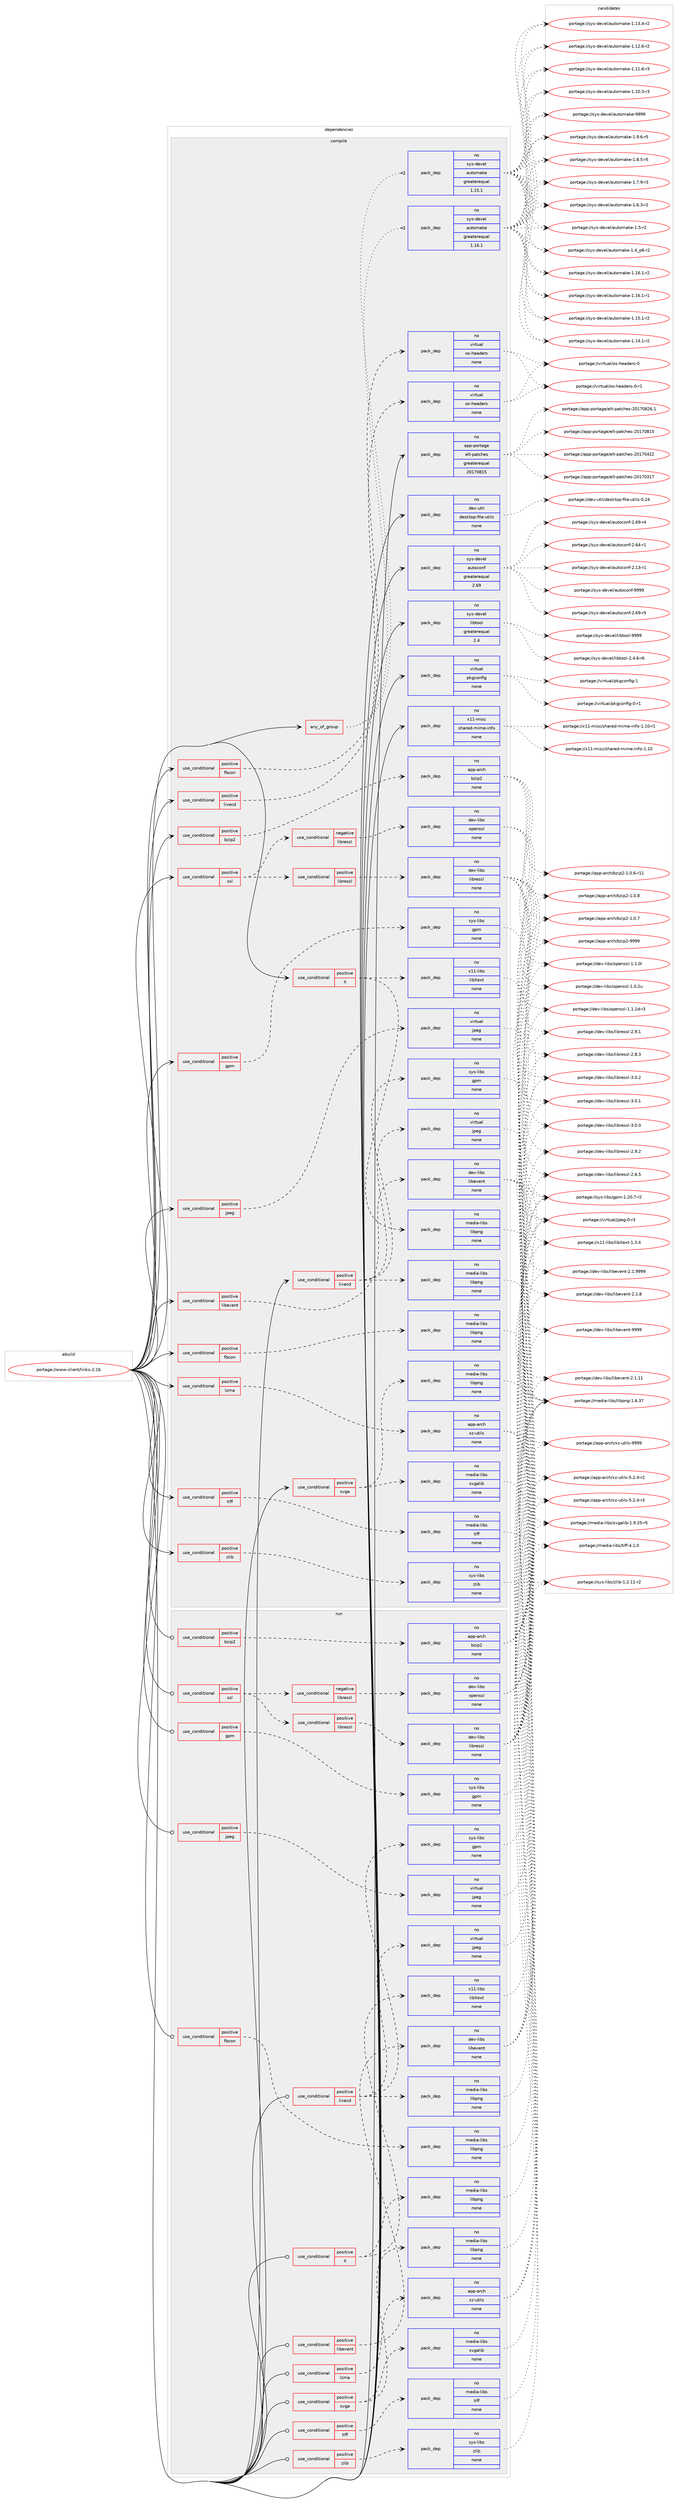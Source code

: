 digraph prolog {

# *************
# Graph options
# *************

newrank=true;
concentrate=true;
compound=true;
graph [rankdir=LR,fontname=Helvetica,fontsize=10,ranksep=1.5];#, ranksep=2.5, nodesep=0.2];
edge  [arrowhead=vee];
node  [fontname=Helvetica,fontsize=10];

# **********
# The ebuild
# **********

subgraph cluster_leftcol {
color=gray;
rank=same;
label=<<i>ebuild</i>>;
id [label="portage://www-client/links-2.16", color=red, width=4, href="../www-client/links-2.16.svg"];
}

# ****************
# The dependencies
# ****************

subgraph cluster_midcol {
color=gray;
label=<<i>dependencies</i>>;
subgraph cluster_compile {
fillcolor="#eeeeee";
style=filled;
label=<<i>compile</i>>;
subgraph any417 {
dependency22987 [label=<<TABLE BORDER="0" CELLBORDER="1" CELLSPACING="0" CELLPADDING="4"><TR><TD CELLPADDING="10">any_of_group</TD></TR></TABLE>>, shape=none, color=red];subgraph pack18740 {
dependency22988 [label=<<TABLE BORDER="0" CELLBORDER="1" CELLSPACING="0" CELLPADDING="4" WIDTH="220"><TR><TD ROWSPAN="6" CELLPADDING="30">pack_dep</TD></TR><TR><TD WIDTH="110">no</TD></TR><TR><TD>sys-devel</TD></TR><TR><TD>automake</TD></TR><TR><TD>greaterequal</TD></TR><TR><TD>1.16.1</TD></TR></TABLE>>, shape=none, color=blue];
}
dependency22987:e -> dependency22988:w [weight=20,style="dotted",arrowhead="oinv"];
subgraph pack18741 {
dependency22989 [label=<<TABLE BORDER="0" CELLBORDER="1" CELLSPACING="0" CELLPADDING="4" WIDTH="220"><TR><TD ROWSPAN="6" CELLPADDING="30">pack_dep</TD></TR><TR><TD WIDTH="110">no</TD></TR><TR><TD>sys-devel</TD></TR><TR><TD>automake</TD></TR><TR><TD>greaterequal</TD></TR><TR><TD>1.15.1</TD></TR></TABLE>>, shape=none, color=blue];
}
dependency22987:e -> dependency22989:w [weight=20,style="dotted",arrowhead="oinv"];
}
id:e -> dependency22987:w [weight=20,style="solid",arrowhead="vee"];
subgraph cond3815 {
dependency22990 [label=<<TABLE BORDER="0" CELLBORDER="1" CELLSPACING="0" CELLPADDING="4"><TR><TD ROWSPAN="3" CELLPADDING="10">use_conditional</TD></TR><TR><TD>positive</TD></TR><TR><TD>X</TD></TR></TABLE>>, shape=none, color=red];
subgraph pack18742 {
dependency22991 [label=<<TABLE BORDER="0" CELLBORDER="1" CELLSPACING="0" CELLPADDING="4" WIDTH="220"><TR><TD ROWSPAN="6" CELLPADDING="30">pack_dep</TD></TR><TR><TD WIDTH="110">no</TD></TR><TR><TD>media-libs</TD></TR><TR><TD>libpng</TD></TR><TR><TD>none</TD></TR><TR><TD></TD></TR></TABLE>>, shape=none, color=blue];
}
dependency22990:e -> dependency22991:w [weight=20,style="dashed",arrowhead="vee"];
subgraph pack18743 {
dependency22992 [label=<<TABLE BORDER="0" CELLBORDER="1" CELLSPACING="0" CELLPADDING="4" WIDTH="220"><TR><TD ROWSPAN="6" CELLPADDING="30">pack_dep</TD></TR><TR><TD WIDTH="110">no</TD></TR><TR><TD>x11-libs</TD></TR><TR><TD>libXext</TD></TR><TR><TD>none</TD></TR><TR><TD></TD></TR></TABLE>>, shape=none, color=blue];
}
dependency22990:e -> dependency22992:w [weight=20,style="dashed",arrowhead="vee"];
}
id:e -> dependency22990:w [weight=20,style="solid",arrowhead="vee"];
subgraph cond3816 {
dependency22993 [label=<<TABLE BORDER="0" CELLBORDER="1" CELLSPACING="0" CELLPADDING="4"><TR><TD ROWSPAN="3" CELLPADDING="10">use_conditional</TD></TR><TR><TD>positive</TD></TR><TR><TD>bzip2</TD></TR></TABLE>>, shape=none, color=red];
subgraph pack18744 {
dependency22994 [label=<<TABLE BORDER="0" CELLBORDER="1" CELLSPACING="0" CELLPADDING="4" WIDTH="220"><TR><TD ROWSPAN="6" CELLPADDING="30">pack_dep</TD></TR><TR><TD WIDTH="110">no</TD></TR><TR><TD>app-arch</TD></TR><TR><TD>bzip2</TD></TR><TR><TD>none</TD></TR><TR><TD></TD></TR></TABLE>>, shape=none, color=blue];
}
dependency22993:e -> dependency22994:w [weight=20,style="dashed",arrowhead="vee"];
}
id:e -> dependency22993:w [weight=20,style="solid",arrowhead="vee"];
subgraph cond3817 {
dependency22995 [label=<<TABLE BORDER="0" CELLBORDER="1" CELLSPACING="0" CELLPADDING="4"><TR><TD ROWSPAN="3" CELLPADDING="10">use_conditional</TD></TR><TR><TD>positive</TD></TR><TR><TD>fbcon</TD></TR></TABLE>>, shape=none, color=red];
subgraph pack18745 {
dependency22996 [label=<<TABLE BORDER="0" CELLBORDER="1" CELLSPACING="0" CELLPADDING="4" WIDTH="220"><TR><TD ROWSPAN="6" CELLPADDING="30">pack_dep</TD></TR><TR><TD WIDTH="110">no</TD></TR><TR><TD>media-libs</TD></TR><TR><TD>libpng</TD></TR><TR><TD>none</TD></TR><TR><TD></TD></TR></TABLE>>, shape=none, color=blue];
}
dependency22995:e -> dependency22996:w [weight=20,style="dashed",arrowhead="vee"];
}
id:e -> dependency22995:w [weight=20,style="solid",arrowhead="vee"];
subgraph cond3818 {
dependency22997 [label=<<TABLE BORDER="0" CELLBORDER="1" CELLSPACING="0" CELLPADDING="4"><TR><TD ROWSPAN="3" CELLPADDING="10">use_conditional</TD></TR><TR><TD>positive</TD></TR><TR><TD>fbcon</TD></TR></TABLE>>, shape=none, color=red];
subgraph pack18746 {
dependency22998 [label=<<TABLE BORDER="0" CELLBORDER="1" CELLSPACING="0" CELLPADDING="4" WIDTH="220"><TR><TD ROWSPAN="6" CELLPADDING="30">pack_dep</TD></TR><TR><TD WIDTH="110">no</TD></TR><TR><TD>virtual</TD></TR><TR><TD>os-headers</TD></TR><TR><TD>none</TD></TR><TR><TD></TD></TR></TABLE>>, shape=none, color=blue];
}
dependency22997:e -> dependency22998:w [weight=20,style="dashed",arrowhead="vee"];
}
id:e -> dependency22997:w [weight=20,style="solid",arrowhead="vee"];
subgraph cond3819 {
dependency22999 [label=<<TABLE BORDER="0" CELLBORDER="1" CELLSPACING="0" CELLPADDING="4"><TR><TD ROWSPAN="3" CELLPADDING="10">use_conditional</TD></TR><TR><TD>positive</TD></TR><TR><TD>gpm</TD></TR></TABLE>>, shape=none, color=red];
subgraph pack18747 {
dependency23000 [label=<<TABLE BORDER="0" CELLBORDER="1" CELLSPACING="0" CELLPADDING="4" WIDTH="220"><TR><TD ROWSPAN="6" CELLPADDING="30">pack_dep</TD></TR><TR><TD WIDTH="110">no</TD></TR><TR><TD>sys-libs</TD></TR><TR><TD>gpm</TD></TR><TR><TD>none</TD></TR><TR><TD></TD></TR></TABLE>>, shape=none, color=blue];
}
dependency22999:e -> dependency23000:w [weight=20,style="dashed",arrowhead="vee"];
}
id:e -> dependency22999:w [weight=20,style="solid",arrowhead="vee"];
subgraph cond3820 {
dependency23001 [label=<<TABLE BORDER="0" CELLBORDER="1" CELLSPACING="0" CELLPADDING="4"><TR><TD ROWSPAN="3" CELLPADDING="10">use_conditional</TD></TR><TR><TD>positive</TD></TR><TR><TD>jpeg</TD></TR></TABLE>>, shape=none, color=red];
subgraph pack18748 {
dependency23002 [label=<<TABLE BORDER="0" CELLBORDER="1" CELLSPACING="0" CELLPADDING="4" WIDTH="220"><TR><TD ROWSPAN="6" CELLPADDING="30">pack_dep</TD></TR><TR><TD WIDTH="110">no</TD></TR><TR><TD>virtual</TD></TR><TR><TD>jpeg</TD></TR><TR><TD>none</TD></TR><TR><TD></TD></TR></TABLE>>, shape=none, color=blue];
}
dependency23001:e -> dependency23002:w [weight=20,style="dashed",arrowhead="vee"];
}
id:e -> dependency23001:w [weight=20,style="solid",arrowhead="vee"];
subgraph cond3821 {
dependency23003 [label=<<TABLE BORDER="0" CELLBORDER="1" CELLSPACING="0" CELLPADDING="4"><TR><TD ROWSPAN="3" CELLPADDING="10">use_conditional</TD></TR><TR><TD>positive</TD></TR><TR><TD>libevent</TD></TR></TABLE>>, shape=none, color=red];
subgraph pack18749 {
dependency23004 [label=<<TABLE BORDER="0" CELLBORDER="1" CELLSPACING="0" CELLPADDING="4" WIDTH="220"><TR><TD ROWSPAN="6" CELLPADDING="30">pack_dep</TD></TR><TR><TD WIDTH="110">no</TD></TR><TR><TD>dev-libs</TD></TR><TR><TD>libevent</TD></TR><TR><TD>none</TD></TR><TR><TD></TD></TR></TABLE>>, shape=none, color=blue];
}
dependency23003:e -> dependency23004:w [weight=20,style="dashed",arrowhead="vee"];
}
id:e -> dependency23003:w [weight=20,style="solid",arrowhead="vee"];
subgraph cond3822 {
dependency23005 [label=<<TABLE BORDER="0" CELLBORDER="1" CELLSPACING="0" CELLPADDING="4"><TR><TD ROWSPAN="3" CELLPADDING="10">use_conditional</TD></TR><TR><TD>positive</TD></TR><TR><TD>livecd</TD></TR></TABLE>>, shape=none, color=red];
subgraph pack18750 {
dependency23006 [label=<<TABLE BORDER="0" CELLBORDER="1" CELLSPACING="0" CELLPADDING="4" WIDTH="220"><TR><TD ROWSPAN="6" CELLPADDING="30">pack_dep</TD></TR><TR><TD WIDTH="110">no</TD></TR><TR><TD>media-libs</TD></TR><TR><TD>libpng</TD></TR><TR><TD>none</TD></TR><TR><TD></TD></TR></TABLE>>, shape=none, color=blue];
}
dependency23005:e -> dependency23006:w [weight=20,style="dashed",arrowhead="vee"];
subgraph pack18751 {
dependency23007 [label=<<TABLE BORDER="0" CELLBORDER="1" CELLSPACING="0" CELLPADDING="4" WIDTH="220"><TR><TD ROWSPAN="6" CELLPADDING="30">pack_dep</TD></TR><TR><TD WIDTH="110">no</TD></TR><TR><TD>sys-libs</TD></TR><TR><TD>gpm</TD></TR><TR><TD>none</TD></TR><TR><TD></TD></TR></TABLE>>, shape=none, color=blue];
}
dependency23005:e -> dependency23007:w [weight=20,style="dashed",arrowhead="vee"];
subgraph pack18752 {
dependency23008 [label=<<TABLE BORDER="0" CELLBORDER="1" CELLSPACING="0" CELLPADDING="4" WIDTH="220"><TR><TD ROWSPAN="6" CELLPADDING="30">pack_dep</TD></TR><TR><TD WIDTH="110">no</TD></TR><TR><TD>virtual</TD></TR><TR><TD>jpeg</TD></TR><TR><TD>none</TD></TR><TR><TD></TD></TR></TABLE>>, shape=none, color=blue];
}
dependency23005:e -> dependency23008:w [weight=20,style="dashed",arrowhead="vee"];
}
id:e -> dependency23005:w [weight=20,style="solid",arrowhead="vee"];
subgraph cond3823 {
dependency23009 [label=<<TABLE BORDER="0" CELLBORDER="1" CELLSPACING="0" CELLPADDING="4"><TR><TD ROWSPAN="3" CELLPADDING="10">use_conditional</TD></TR><TR><TD>positive</TD></TR><TR><TD>livecd</TD></TR></TABLE>>, shape=none, color=red];
subgraph pack18753 {
dependency23010 [label=<<TABLE BORDER="0" CELLBORDER="1" CELLSPACING="0" CELLPADDING="4" WIDTH="220"><TR><TD ROWSPAN="6" CELLPADDING="30">pack_dep</TD></TR><TR><TD WIDTH="110">no</TD></TR><TR><TD>virtual</TD></TR><TR><TD>os-headers</TD></TR><TR><TD>none</TD></TR><TR><TD></TD></TR></TABLE>>, shape=none, color=blue];
}
dependency23009:e -> dependency23010:w [weight=20,style="dashed",arrowhead="vee"];
}
id:e -> dependency23009:w [weight=20,style="solid",arrowhead="vee"];
subgraph cond3824 {
dependency23011 [label=<<TABLE BORDER="0" CELLBORDER="1" CELLSPACING="0" CELLPADDING="4"><TR><TD ROWSPAN="3" CELLPADDING="10">use_conditional</TD></TR><TR><TD>positive</TD></TR><TR><TD>lzma</TD></TR></TABLE>>, shape=none, color=red];
subgraph pack18754 {
dependency23012 [label=<<TABLE BORDER="0" CELLBORDER="1" CELLSPACING="0" CELLPADDING="4" WIDTH="220"><TR><TD ROWSPAN="6" CELLPADDING="30">pack_dep</TD></TR><TR><TD WIDTH="110">no</TD></TR><TR><TD>app-arch</TD></TR><TR><TD>xz-utils</TD></TR><TR><TD>none</TD></TR><TR><TD></TD></TR></TABLE>>, shape=none, color=blue];
}
dependency23011:e -> dependency23012:w [weight=20,style="dashed",arrowhead="vee"];
}
id:e -> dependency23011:w [weight=20,style="solid",arrowhead="vee"];
subgraph cond3825 {
dependency23013 [label=<<TABLE BORDER="0" CELLBORDER="1" CELLSPACING="0" CELLPADDING="4"><TR><TD ROWSPAN="3" CELLPADDING="10">use_conditional</TD></TR><TR><TD>positive</TD></TR><TR><TD>ssl</TD></TR></TABLE>>, shape=none, color=red];
subgraph cond3826 {
dependency23014 [label=<<TABLE BORDER="0" CELLBORDER="1" CELLSPACING="0" CELLPADDING="4"><TR><TD ROWSPAN="3" CELLPADDING="10">use_conditional</TD></TR><TR><TD>negative</TD></TR><TR><TD>libressl</TD></TR></TABLE>>, shape=none, color=red];
subgraph pack18755 {
dependency23015 [label=<<TABLE BORDER="0" CELLBORDER="1" CELLSPACING="0" CELLPADDING="4" WIDTH="220"><TR><TD ROWSPAN="6" CELLPADDING="30">pack_dep</TD></TR><TR><TD WIDTH="110">no</TD></TR><TR><TD>dev-libs</TD></TR><TR><TD>openssl</TD></TR><TR><TD>none</TD></TR><TR><TD></TD></TR></TABLE>>, shape=none, color=blue];
}
dependency23014:e -> dependency23015:w [weight=20,style="dashed",arrowhead="vee"];
}
dependency23013:e -> dependency23014:w [weight=20,style="dashed",arrowhead="vee"];
subgraph cond3827 {
dependency23016 [label=<<TABLE BORDER="0" CELLBORDER="1" CELLSPACING="0" CELLPADDING="4"><TR><TD ROWSPAN="3" CELLPADDING="10">use_conditional</TD></TR><TR><TD>positive</TD></TR><TR><TD>libressl</TD></TR></TABLE>>, shape=none, color=red];
subgraph pack18756 {
dependency23017 [label=<<TABLE BORDER="0" CELLBORDER="1" CELLSPACING="0" CELLPADDING="4" WIDTH="220"><TR><TD ROWSPAN="6" CELLPADDING="30">pack_dep</TD></TR><TR><TD WIDTH="110">no</TD></TR><TR><TD>dev-libs</TD></TR><TR><TD>libressl</TD></TR><TR><TD>none</TD></TR><TR><TD></TD></TR></TABLE>>, shape=none, color=blue];
}
dependency23016:e -> dependency23017:w [weight=20,style="dashed",arrowhead="vee"];
}
dependency23013:e -> dependency23016:w [weight=20,style="dashed",arrowhead="vee"];
}
id:e -> dependency23013:w [weight=20,style="solid",arrowhead="vee"];
subgraph cond3828 {
dependency23018 [label=<<TABLE BORDER="0" CELLBORDER="1" CELLSPACING="0" CELLPADDING="4"><TR><TD ROWSPAN="3" CELLPADDING="10">use_conditional</TD></TR><TR><TD>positive</TD></TR><TR><TD>svga</TD></TR></TABLE>>, shape=none, color=red];
subgraph pack18757 {
dependency23019 [label=<<TABLE BORDER="0" CELLBORDER="1" CELLSPACING="0" CELLPADDING="4" WIDTH="220"><TR><TD ROWSPAN="6" CELLPADDING="30">pack_dep</TD></TR><TR><TD WIDTH="110">no</TD></TR><TR><TD>media-libs</TD></TR><TR><TD>libpng</TD></TR><TR><TD>none</TD></TR><TR><TD></TD></TR></TABLE>>, shape=none, color=blue];
}
dependency23018:e -> dependency23019:w [weight=20,style="dashed",arrowhead="vee"];
subgraph pack18758 {
dependency23020 [label=<<TABLE BORDER="0" CELLBORDER="1" CELLSPACING="0" CELLPADDING="4" WIDTH="220"><TR><TD ROWSPAN="6" CELLPADDING="30">pack_dep</TD></TR><TR><TD WIDTH="110">no</TD></TR><TR><TD>media-libs</TD></TR><TR><TD>svgalib</TD></TR><TR><TD>none</TD></TR><TR><TD></TD></TR></TABLE>>, shape=none, color=blue];
}
dependency23018:e -> dependency23020:w [weight=20,style="dashed",arrowhead="vee"];
}
id:e -> dependency23018:w [weight=20,style="solid",arrowhead="vee"];
subgraph cond3829 {
dependency23021 [label=<<TABLE BORDER="0" CELLBORDER="1" CELLSPACING="0" CELLPADDING="4"><TR><TD ROWSPAN="3" CELLPADDING="10">use_conditional</TD></TR><TR><TD>positive</TD></TR><TR><TD>tiff</TD></TR></TABLE>>, shape=none, color=red];
subgraph pack18759 {
dependency23022 [label=<<TABLE BORDER="0" CELLBORDER="1" CELLSPACING="0" CELLPADDING="4" WIDTH="220"><TR><TD ROWSPAN="6" CELLPADDING="30">pack_dep</TD></TR><TR><TD WIDTH="110">no</TD></TR><TR><TD>media-libs</TD></TR><TR><TD>tiff</TD></TR><TR><TD>none</TD></TR><TR><TD></TD></TR></TABLE>>, shape=none, color=blue];
}
dependency23021:e -> dependency23022:w [weight=20,style="dashed",arrowhead="vee"];
}
id:e -> dependency23021:w [weight=20,style="solid",arrowhead="vee"];
subgraph cond3830 {
dependency23023 [label=<<TABLE BORDER="0" CELLBORDER="1" CELLSPACING="0" CELLPADDING="4"><TR><TD ROWSPAN="3" CELLPADDING="10">use_conditional</TD></TR><TR><TD>positive</TD></TR><TR><TD>zlib</TD></TR></TABLE>>, shape=none, color=red];
subgraph pack18760 {
dependency23024 [label=<<TABLE BORDER="0" CELLBORDER="1" CELLSPACING="0" CELLPADDING="4" WIDTH="220"><TR><TD ROWSPAN="6" CELLPADDING="30">pack_dep</TD></TR><TR><TD WIDTH="110">no</TD></TR><TR><TD>sys-libs</TD></TR><TR><TD>zlib</TD></TR><TR><TD>none</TD></TR><TR><TD></TD></TR></TABLE>>, shape=none, color=blue];
}
dependency23023:e -> dependency23024:w [weight=20,style="dashed",arrowhead="vee"];
}
id:e -> dependency23023:w [weight=20,style="solid",arrowhead="vee"];
subgraph pack18761 {
dependency23025 [label=<<TABLE BORDER="0" CELLBORDER="1" CELLSPACING="0" CELLPADDING="4" WIDTH="220"><TR><TD ROWSPAN="6" CELLPADDING="30">pack_dep</TD></TR><TR><TD WIDTH="110">no</TD></TR><TR><TD>app-portage</TD></TR><TR><TD>elt-patches</TD></TR><TR><TD>greaterequal</TD></TR><TR><TD>20170815</TD></TR></TABLE>>, shape=none, color=blue];
}
id:e -> dependency23025:w [weight=20,style="solid",arrowhead="vee"];
subgraph pack18762 {
dependency23026 [label=<<TABLE BORDER="0" CELLBORDER="1" CELLSPACING="0" CELLPADDING="4" WIDTH="220"><TR><TD ROWSPAN="6" CELLPADDING="30">pack_dep</TD></TR><TR><TD WIDTH="110">no</TD></TR><TR><TD>dev-util</TD></TR><TR><TD>desktop-file-utils</TD></TR><TR><TD>none</TD></TR><TR><TD></TD></TR></TABLE>>, shape=none, color=blue];
}
id:e -> dependency23026:w [weight=20,style="solid",arrowhead="vee"];
subgraph pack18763 {
dependency23027 [label=<<TABLE BORDER="0" CELLBORDER="1" CELLSPACING="0" CELLPADDING="4" WIDTH="220"><TR><TD ROWSPAN="6" CELLPADDING="30">pack_dep</TD></TR><TR><TD WIDTH="110">no</TD></TR><TR><TD>sys-devel</TD></TR><TR><TD>autoconf</TD></TR><TR><TD>greaterequal</TD></TR><TR><TD>2.69</TD></TR></TABLE>>, shape=none, color=blue];
}
id:e -> dependency23027:w [weight=20,style="solid",arrowhead="vee"];
subgraph pack18764 {
dependency23028 [label=<<TABLE BORDER="0" CELLBORDER="1" CELLSPACING="0" CELLPADDING="4" WIDTH="220"><TR><TD ROWSPAN="6" CELLPADDING="30">pack_dep</TD></TR><TR><TD WIDTH="110">no</TD></TR><TR><TD>sys-devel</TD></TR><TR><TD>libtool</TD></TR><TR><TD>greaterequal</TD></TR><TR><TD>2.4</TD></TR></TABLE>>, shape=none, color=blue];
}
id:e -> dependency23028:w [weight=20,style="solid",arrowhead="vee"];
subgraph pack18765 {
dependency23029 [label=<<TABLE BORDER="0" CELLBORDER="1" CELLSPACING="0" CELLPADDING="4" WIDTH="220"><TR><TD ROWSPAN="6" CELLPADDING="30">pack_dep</TD></TR><TR><TD WIDTH="110">no</TD></TR><TR><TD>virtual</TD></TR><TR><TD>pkgconfig</TD></TR><TR><TD>none</TD></TR><TR><TD></TD></TR></TABLE>>, shape=none, color=blue];
}
id:e -> dependency23029:w [weight=20,style="solid",arrowhead="vee"];
subgraph pack18766 {
dependency23030 [label=<<TABLE BORDER="0" CELLBORDER="1" CELLSPACING="0" CELLPADDING="4" WIDTH="220"><TR><TD ROWSPAN="6" CELLPADDING="30">pack_dep</TD></TR><TR><TD WIDTH="110">no</TD></TR><TR><TD>x11-misc</TD></TR><TR><TD>shared-mime-info</TD></TR><TR><TD>none</TD></TR><TR><TD></TD></TR></TABLE>>, shape=none, color=blue];
}
id:e -> dependency23030:w [weight=20,style="solid",arrowhead="vee"];
}
subgraph cluster_compileandrun {
fillcolor="#eeeeee";
style=filled;
label=<<i>compile and run</i>>;
}
subgraph cluster_run {
fillcolor="#eeeeee";
style=filled;
label=<<i>run</i>>;
subgraph cond3831 {
dependency23031 [label=<<TABLE BORDER="0" CELLBORDER="1" CELLSPACING="0" CELLPADDING="4"><TR><TD ROWSPAN="3" CELLPADDING="10">use_conditional</TD></TR><TR><TD>positive</TD></TR><TR><TD>X</TD></TR></TABLE>>, shape=none, color=red];
subgraph pack18767 {
dependency23032 [label=<<TABLE BORDER="0" CELLBORDER="1" CELLSPACING="0" CELLPADDING="4" WIDTH="220"><TR><TD ROWSPAN="6" CELLPADDING="30">pack_dep</TD></TR><TR><TD WIDTH="110">no</TD></TR><TR><TD>media-libs</TD></TR><TR><TD>libpng</TD></TR><TR><TD>none</TD></TR><TR><TD></TD></TR></TABLE>>, shape=none, color=blue];
}
dependency23031:e -> dependency23032:w [weight=20,style="dashed",arrowhead="vee"];
subgraph pack18768 {
dependency23033 [label=<<TABLE BORDER="0" CELLBORDER="1" CELLSPACING="0" CELLPADDING="4" WIDTH="220"><TR><TD ROWSPAN="6" CELLPADDING="30">pack_dep</TD></TR><TR><TD WIDTH="110">no</TD></TR><TR><TD>x11-libs</TD></TR><TR><TD>libXext</TD></TR><TR><TD>none</TD></TR><TR><TD></TD></TR></TABLE>>, shape=none, color=blue];
}
dependency23031:e -> dependency23033:w [weight=20,style="dashed",arrowhead="vee"];
}
id:e -> dependency23031:w [weight=20,style="solid",arrowhead="odot"];
subgraph cond3832 {
dependency23034 [label=<<TABLE BORDER="0" CELLBORDER="1" CELLSPACING="0" CELLPADDING="4"><TR><TD ROWSPAN="3" CELLPADDING="10">use_conditional</TD></TR><TR><TD>positive</TD></TR><TR><TD>bzip2</TD></TR></TABLE>>, shape=none, color=red];
subgraph pack18769 {
dependency23035 [label=<<TABLE BORDER="0" CELLBORDER="1" CELLSPACING="0" CELLPADDING="4" WIDTH="220"><TR><TD ROWSPAN="6" CELLPADDING="30">pack_dep</TD></TR><TR><TD WIDTH="110">no</TD></TR><TR><TD>app-arch</TD></TR><TR><TD>bzip2</TD></TR><TR><TD>none</TD></TR><TR><TD></TD></TR></TABLE>>, shape=none, color=blue];
}
dependency23034:e -> dependency23035:w [weight=20,style="dashed",arrowhead="vee"];
}
id:e -> dependency23034:w [weight=20,style="solid",arrowhead="odot"];
subgraph cond3833 {
dependency23036 [label=<<TABLE BORDER="0" CELLBORDER="1" CELLSPACING="0" CELLPADDING="4"><TR><TD ROWSPAN="3" CELLPADDING="10">use_conditional</TD></TR><TR><TD>positive</TD></TR><TR><TD>fbcon</TD></TR></TABLE>>, shape=none, color=red];
subgraph pack18770 {
dependency23037 [label=<<TABLE BORDER="0" CELLBORDER="1" CELLSPACING="0" CELLPADDING="4" WIDTH="220"><TR><TD ROWSPAN="6" CELLPADDING="30">pack_dep</TD></TR><TR><TD WIDTH="110">no</TD></TR><TR><TD>media-libs</TD></TR><TR><TD>libpng</TD></TR><TR><TD>none</TD></TR><TR><TD></TD></TR></TABLE>>, shape=none, color=blue];
}
dependency23036:e -> dependency23037:w [weight=20,style="dashed",arrowhead="vee"];
}
id:e -> dependency23036:w [weight=20,style="solid",arrowhead="odot"];
subgraph cond3834 {
dependency23038 [label=<<TABLE BORDER="0" CELLBORDER="1" CELLSPACING="0" CELLPADDING="4"><TR><TD ROWSPAN="3" CELLPADDING="10">use_conditional</TD></TR><TR><TD>positive</TD></TR><TR><TD>gpm</TD></TR></TABLE>>, shape=none, color=red];
subgraph pack18771 {
dependency23039 [label=<<TABLE BORDER="0" CELLBORDER="1" CELLSPACING="0" CELLPADDING="4" WIDTH="220"><TR><TD ROWSPAN="6" CELLPADDING="30">pack_dep</TD></TR><TR><TD WIDTH="110">no</TD></TR><TR><TD>sys-libs</TD></TR><TR><TD>gpm</TD></TR><TR><TD>none</TD></TR><TR><TD></TD></TR></TABLE>>, shape=none, color=blue];
}
dependency23038:e -> dependency23039:w [weight=20,style="dashed",arrowhead="vee"];
}
id:e -> dependency23038:w [weight=20,style="solid",arrowhead="odot"];
subgraph cond3835 {
dependency23040 [label=<<TABLE BORDER="0" CELLBORDER="1" CELLSPACING="0" CELLPADDING="4"><TR><TD ROWSPAN="3" CELLPADDING="10">use_conditional</TD></TR><TR><TD>positive</TD></TR><TR><TD>jpeg</TD></TR></TABLE>>, shape=none, color=red];
subgraph pack18772 {
dependency23041 [label=<<TABLE BORDER="0" CELLBORDER="1" CELLSPACING="0" CELLPADDING="4" WIDTH="220"><TR><TD ROWSPAN="6" CELLPADDING="30">pack_dep</TD></TR><TR><TD WIDTH="110">no</TD></TR><TR><TD>virtual</TD></TR><TR><TD>jpeg</TD></TR><TR><TD>none</TD></TR><TR><TD></TD></TR></TABLE>>, shape=none, color=blue];
}
dependency23040:e -> dependency23041:w [weight=20,style="dashed",arrowhead="vee"];
}
id:e -> dependency23040:w [weight=20,style="solid",arrowhead="odot"];
subgraph cond3836 {
dependency23042 [label=<<TABLE BORDER="0" CELLBORDER="1" CELLSPACING="0" CELLPADDING="4"><TR><TD ROWSPAN="3" CELLPADDING="10">use_conditional</TD></TR><TR><TD>positive</TD></TR><TR><TD>libevent</TD></TR></TABLE>>, shape=none, color=red];
subgraph pack18773 {
dependency23043 [label=<<TABLE BORDER="0" CELLBORDER="1" CELLSPACING="0" CELLPADDING="4" WIDTH="220"><TR><TD ROWSPAN="6" CELLPADDING="30">pack_dep</TD></TR><TR><TD WIDTH="110">no</TD></TR><TR><TD>dev-libs</TD></TR><TR><TD>libevent</TD></TR><TR><TD>none</TD></TR><TR><TD></TD></TR></TABLE>>, shape=none, color=blue];
}
dependency23042:e -> dependency23043:w [weight=20,style="dashed",arrowhead="vee"];
}
id:e -> dependency23042:w [weight=20,style="solid",arrowhead="odot"];
subgraph cond3837 {
dependency23044 [label=<<TABLE BORDER="0" CELLBORDER="1" CELLSPACING="0" CELLPADDING="4"><TR><TD ROWSPAN="3" CELLPADDING="10">use_conditional</TD></TR><TR><TD>positive</TD></TR><TR><TD>livecd</TD></TR></TABLE>>, shape=none, color=red];
subgraph pack18774 {
dependency23045 [label=<<TABLE BORDER="0" CELLBORDER="1" CELLSPACING="0" CELLPADDING="4" WIDTH="220"><TR><TD ROWSPAN="6" CELLPADDING="30">pack_dep</TD></TR><TR><TD WIDTH="110">no</TD></TR><TR><TD>media-libs</TD></TR><TR><TD>libpng</TD></TR><TR><TD>none</TD></TR><TR><TD></TD></TR></TABLE>>, shape=none, color=blue];
}
dependency23044:e -> dependency23045:w [weight=20,style="dashed",arrowhead="vee"];
subgraph pack18775 {
dependency23046 [label=<<TABLE BORDER="0" CELLBORDER="1" CELLSPACING="0" CELLPADDING="4" WIDTH="220"><TR><TD ROWSPAN="6" CELLPADDING="30">pack_dep</TD></TR><TR><TD WIDTH="110">no</TD></TR><TR><TD>sys-libs</TD></TR><TR><TD>gpm</TD></TR><TR><TD>none</TD></TR><TR><TD></TD></TR></TABLE>>, shape=none, color=blue];
}
dependency23044:e -> dependency23046:w [weight=20,style="dashed",arrowhead="vee"];
subgraph pack18776 {
dependency23047 [label=<<TABLE BORDER="0" CELLBORDER="1" CELLSPACING="0" CELLPADDING="4" WIDTH="220"><TR><TD ROWSPAN="6" CELLPADDING="30">pack_dep</TD></TR><TR><TD WIDTH="110">no</TD></TR><TR><TD>virtual</TD></TR><TR><TD>jpeg</TD></TR><TR><TD>none</TD></TR><TR><TD></TD></TR></TABLE>>, shape=none, color=blue];
}
dependency23044:e -> dependency23047:w [weight=20,style="dashed",arrowhead="vee"];
}
id:e -> dependency23044:w [weight=20,style="solid",arrowhead="odot"];
subgraph cond3838 {
dependency23048 [label=<<TABLE BORDER="0" CELLBORDER="1" CELLSPACING="0" CELLPADDING="4"><TR><TD ROWSPAN="3" CELLPADDING="10">use_conditional</TD></TR><TR><TD>positive</TD></TR><TR><TD>lzma</TD></TR></TABLE>>, shape=none, color=red];
subgraph pack18777 {
dependency23049 [label=<<TABLE BORDER="0" CELLBORDER="1" CELLSPACING="0" CELLPADDING="4" WIDTH="220"><TR><TD ROWSPAN="6" CELLPADDING="30">pack_dep</TD></TR><TR><TD WIDTH="110">no</TD></TR><TR><TD>app-arch</TD></TR><TR><TD>xz-utils</TD></TR><TR><TD>none</TD></TR><TR><TD></TD></TR></TABLE>>, shape=none, color=blue];
}
dependency23048:e -> dependency23049:w [weight=20,style="dashed",arrowhead="vee"];
}
id:e -> dependency23048:w [weight=20,style="solid",arrowhead="odot"];
subgraph cond3839 {
dependency23050 [label=<<TABLE BORDER="0" CELLBORDER="1" CELLSPACING="0" CELLPADDING="4"><TR><TD ROWSPAN="3" CELLPADDING="10">use_conditional</TD></TR><TR><TD>positive</TD></TR><TR><TD>ssl</TD></TR></TABLE>>, shape=none, color=red];
subgraph cond3840 {
dependency23051 [label=<<TABLE BORDER="0" CELLBORDER="1" CELLSPACING="0" CELLPADDING="4"><TR><TD ROWSPAN="3" CELLPADDING="10">use_conditional</TD></TR><TR><TD>negative</TD></TR><TR><TD>libressl</TD></TR></TABLE>>, shape=none, color=red];
subgraph pack18778 {
dependency23052 [label=<<TABLE BORDER="0" CELLBORDER="1" CELLSPACING="0" CELLPADDING="4" WIDTH="220"><TR><TD ROWSPAN="6" CELLPADDING="30">pack_dep</TD></TR><TR><TD WIDTH="110">no</TD></TR><TR><TD>dev-libs</TD></TR><TR><TD>openssl</TD></TR><TR><TD>none</TD></TR><TR><TD></TD></TR></TABLE>>, shape=none, color=blue];
}
dependency23051:e -> dependency23052:w [weight=20,style="dashed",arrowhead="vee"];
}
dependency23050:e -> dependency23051:w [weight=20,style="dashed",arrowhead="vee"];
subgraph cond3841 {
dependency23053 [label=<<TABLE BORDER="0" CELLBORDER="1" CELLSPACING="0" CELLPADDING="4"><TR><TD ROWSPAN="3" CELLPADDING="10">use_conditional</TD></TR><TR><TD>positive</TD></TR><TR><TD>libressl</TD></TR></TABLE>>, shape=none, color=red];
subgraph pack18779 {
dependency23054 [label=<<TABLE BORDER="0" CELLBORDER="1" CELLSPACING="0" CELLPADDING="4" WIDTH="220"><TR><TD ROWSPAN="6" CELLPADDING="30">pack_dep</TD></TR><TR><TD WIDTH="110">no</TD></TR><TR><TD>dev-libs</TD></TR><TR><TD>libressl</TD></TR><TR><TD>none</TD></TR><TR><TD></TD></TR></TABLE>>, shape=none, color=blue];
}
dependency23053:e -> dependency23054:w [weight=20,style="dashed",arrowhead="vee"];
}
dependency23050:e -> dependency23053:w [weight=20,style="dashed",arrowhead="vee"];
}
id:e -> dependency23050:w [weight=20,style="solid",arrowhead="odot"];
subgraph cond3842 {
dependency23055 [label=<<TABLE BORDER="0" CELLBORDER="1" CELLSPACING="0" CELLPADDING="4"><TR><TD ROWSPAN="3" CELLPADDING="10">use_conditional</TD></TR><TR><TD>positive</TD></TR><TR><TD>svga</TD></TR></TABLE>>, shape=none, color=red];
subgraph pack18780 {
dependency23056 [label=<<TABLE BORDER="0" CELLBORDER="1" CELLSPACING="0" CELLPADDING="4" WIDTH="220"><TR><TD ROWSPAN="6" CELLPADDING="30">pack_dep</TD></TR><TR><TD WIDTH="110">no</TD></TR><TR><TD>media-libs</TD></TR><TR><TD>libpng</TD></TR><TR><TD>none</TD></TR><TR><TD></TD></TR></TABLE>>, shape=none, color=blue];
}
dependency23055:e -> dependency23056:w [weight=20,style="dashed",arrowhead="vee"];
subgraph pack18781 {
dependency23057 [label=<<TABLE BORDER="0" CELLBORDER="1" CELLSPACING="0" CELLPADDING="4" WIDTH="220"><TR><TD ROWSPAN="6" CELLPADDING="30">pack_dep</TD></TR><TR><TD WIDTH="110">no</TD></TR><TR><TD>media-libs</TD></TR><TR><TD>svgalib</TD></TR><TR><TD>none</TD></TR><TR><TD></TD></TR></TABLE>>, shape=none, color=blue];
}
dependency23055:e -> dependency23057:w [weight=20,style="dashed",arrowhead="vee"];
}
id:e -> dependency23055:w [weight=20,style="solid",arrowhead="odot"];
subgraph cond3843 {
dependency23058 [label=<<TABLE BORDER="0" CELLBORDER="1" CELLSPACING="0" CELLPADDING="4"><TR><TD ROWSPAN="3" CELLPADDING="10">use_conditional</TD></TR><TR><TD>positive</TD></TR><TR><TD>tiff</TD></TR></TABLE>>, shape=none, color=red];
subgraph pack18782 {
dependency23059 [label=<<TABLE BORDER="0" CELLBORDER="1" CELLSPACING="0" CELLPADDING="4" WIDTH="220"><TR><TD ROWSPAN="6" CELLPADDING="30">pack_dep</TD></TR><TR><TD WIDTH="110">no</TD></TR><TR><TD>media-libs</TD></TR><TR><TD>tiff</TD></TR><TR><TD>none</TD></TR><TR><TD></TD></TR></TABLE>>, shape=none, color=blue];
}
dependency23058:e -> dependency23059:w [weight=20,style="dashed",arrowhead="vee"];
}
id:e -> dependency23058:w [weight=20,style="solid",arrowhead="odot"];
subgraph cond3844 {
dependency23060 [label=<<TABLE BORDER="0" CELLBORDER="1" CELLSPACING="0" CELLPADDING="4"><TR><TD ROWSPAN="3" CELLPADDING="10">use_conditional</TD></TR><TR><TD>positive</TD></TR><TR><TD>zlib</TD></TR></TABLE>>, shape=none, color=red];
subgraph pack18783 {
dependency23061 [label=<<TABLE BORDER="0" CELLBORDER="1" CELLSPACING="0" CELLPADDING="4" WIDTH="220"><TR><TD ROWSPAN="6" CELLPADDING="30">pack_dep</TD></TR><TR><TD WIDTH="110">no</TD></TR><TR><TD>sys-libs</TD></TR><TR><TD>zlib</TD></TR><TR><TD>none</TD></TR><TR><TD></TD></TR></TABLE>>, shape=none, color=blue];
}
dependency23060:e -> dependency23061:w [weight=20,style="dashed",arrowhead="vee"];
}
id:e -> dependency23060:w [weight=20,style="solid",arrowhead="odot"];
}
}

# **************
# The candidates
# **************

subgraph cluster_choices {
rank=same;
color=gray;
label=<<i>candidates</i>>;

subgraph choice18740 {
color=black;
nodesep=1;
choice115121115451001011181011084797117116111109971071014557575757 [label="portage://sys-devel/automake-9999", color=red, width=4,href="../sys-devel/automake-9999.svg"];
choice115121115451001011181011084797117116111109971071014549465746544511453 [label="portage://sys-devel/automake-1.9.6-r5", color=red, width=4,href="../sys-devel/automake-1.9.6-r5.svg"];
choice115121115451001011181011084797117116111109971071014549465646534511453 [label="portage://sys-devel/automake-1.8.5-r5", color=red, width=4,href="../sys-devel/automake-1.8.5-r5.svg"];
choice115121115451001011181011084797117116111109971071014549465546574511451 [label="portage://sys-devel/automake-1.7.9-r3", color=red, width=4,href="../sys-devel/automake-1.7.9-r3.svg"];
choice115121115451001011181011084797117116111109971071014549465446514511450 [label="portage://sys-devel/automake-1.6.3-r2", color=red, width=4,href="../sys-devel/automake-1.6.3-r2.svg"];
choice11512111545100101118101108479711711611110997107101454946534511450 [label="portage://sys-devel/automake-1.5-r2", color=red, width=4,href="../sys-devel/automake-1.5-r2.svg"];
choice115121115451001011181011084797117116111109971071014549465295112544511450 [label="portage://sys-devel/automake-1.4_p6-r2", color=red, width=4,href="../sys-devel/automake-1.4_p6-r2.svg"];
choice11512111545100101118101108479711711611110997107101454946495446494511450 [label="portage://sys-devel/automake-1.16.1-r2", color=red, width=4,href="../sys-devel/automake-1.16.1-r2.svg"];
choice11512111545100101118101108479711711611110997107101454946495446494511449 [label="portage://sys-devel/automake-1.16.1-r1", color=red, width=4,href="../sys-devel/automake-1.16.1-r1.svg"];
choice11512111545100101118101108479711711611110997107101454946495346494511450 [label="portage://sys-devel/automake-1.15.1-r2", color=red, width=4,href="../sys-devel/automake-1.15.1-r2.svg"];
choice11512111545100101118101108479711711611110997107101454946495246494511450 [label="portage://sys-devel/automake-1.14.1-r2", color=red, width=4,href="../sys-devel/automake-1.14.1-r2.svg"];
choice11512111545100101118101108479711711611110997107101454946495146524511450 [label="portage://sys-devel/automake-1.13.4-r2", color=red, width=4,href="../sys-devel/automake-1.13.4-r2.svg"];
choice11512111545100101118101108479711711611110997107101454946495046544511450 [label="portage://sys-devel/automake-1.12.6-r2", color=red, width=4,href="../sys-devel/automake-1.12.6-r2.svg"];
choice11512111545100101118101108479711711611110997107101454946494946544511451 [label="portage://sys-devel/automake-1.11.6-r3", color=red, width=4,href="../sys-devel/automake-1.11.6-r3.svg"];
choice11512111545100101118101108479711711611110997107101454946494846514511451 [label="portage://sys-devel/automake-1.10.3-r3", color=red, width=4,href="../sys-devel/automake-1.10.3-r3.svg"];
dependency22988:e -> choice115121115451001011181011084797117116111109971071014557575757:w [style=dotted,weight="100"];
dependency22988:e -> choice115121115451001011181011084797117116111109971071014549465746544511453:w [style=dotted,weight="100"];
dependency22988:e -> choice115121115451001011181011084797117116111109971071014549465646534511453:w [style=dotted,weight="100"];
dependency22988:e -> choice115121115451001011181011084797117116111109971071014549465546574511451:w [style=dotted,weight="100"];
dependency22988:e -> choice115121115451001011181011084797117116111109971071014549465446514511450:w [style=dotted,weight="100"];
dependency22988:e -> choice11512111545100101118101108479711711611110997107101454946534511450:w [style=dotted,weight="100"];
dependency22988:e -> choice115121115451001011181011084797117116111109971071014549465295112544511450:w [style=dotted,weight="100"];
dependency22988:e -> choice11512111545100101118101108479711711611110997107101454946495446494511450:w [style=dotted,weight="100"];
dependency22988:e -> choice11512111545100101118101108479711711611110997107101454946495446494511449:w [style=dotted,weight="100"];
dependency22988:e -> choice11512111545100101118101108479711711611110997107101454946495346494511450:w [style=dotted,weight="100"];
dependency22988:e -> choice11512111545100101118101108479711711611110997107101454946495246494511450:w [style=dotted,weight="100"];
dependency22988:e -> choice11512111545100101118101108479711711611110997107101454946495146524511450:w [style=dotted,weight="100"];
dependency22988:e -> choice11512111545100101118101108479711711611110997107101454946495046544511450:w [style=dotted,weight="100"];
dependency22988:e -> choice11512111545100101118101108479711711611110997107101454946494946544511451:w [style=dotted,weight="100"];
dependency22988:e -> choice11512111545100101118101108479711711611110997107101454946494846514511451:w [style=dotted,weight="100"];
}
subgraph choice18741 {
color=black;
nodesep=1;
choice115121115451001011181011084797117116111109971071014557575757 [label="portage://sys-devel/automake-9999", color=red, width=4,href="../sys-devel/automake-9999.svg"];
choice115121115451001011181011084797117116111109971071014549465746544511453 [label="portage://sys-devel/automake-1.9.6-r5", color=red, width=4,href="../sys-devel/automake-1.9.6-r5.svg"];
choice115121115451001011181011084797117116111109971071014549465646534511453 [label="portage://sys-devel/automake-1.8.5-r5", color=red, width=4,href="../sys-devel/automake-1.8.5-r5.svg"];
choice115121115451001011181011084797117116111109971071014549465546574511451 [label="portage://sys-devel/automake-1.7.9-r3", color=red, width=4,href="../sys-devel/automake-1.7.9-r3.svg"];
choice115121115451001011181011084797117116111109971071014549465446514511450 [label="portage://sys-devel/automake-1.6.3-r2", color=red, width=4,href="../sys-devel/automake-1.6.3-r2.svg"];
choice11512111545100101118101108479711711611110997107101454946534511450 [label="portage://sys-devel/automake-1.5-r2", color=red, width=4,href="../sys-devel/automake-1.5-r2.svg"];
choice115121115451001011181011084797117116111109971071014549465295112544511450 [label="portage://sys-devel/automake-1.4_p6-r2", color=red, width=4,href="../sys-devel/automake-1.4_p6-r2.svg"];
choice11512111545100101118101108479711711611110997107101454946495446494511450 [label="portage://sys-devel/automake-1.16.1-r2", color=red, width=4,href="../sys-devel/automake-1.16.1-r2.svg"];
choice11512111545100101118101108479711711611110997107101454946495446494511449 [label="portage://sys-devel/automake-1.16.1-r1", color=red, width=4,href="../sys-devel/automake-1.16.1-r1.svg"];
choice11512111545100101118101108479711711611110997107101454946495346494511450 [label="portage://sys-devel/automake-1.15.1-r2", color=red, width=4,href="../sys-devel/automake-1.15.1-r2.svg"];
choice11512111545100101118101108479711711611110997107101454946495246494511450 [label="portage://sys-devel/automake-1.14.1-r2", color=red, width=4,href="../sys-devel/automake-1.14.1-r2.svg"];
choice11512111545100101118101108479711711611110997107101454946495146524511450 [label="portage://sys-devel/automake-1.13.4-r2", color=red, width=4,href="../sys-devel/automake-1.13.4-r2.svg"];
choice11512111545100101118101108479711711611110997107101454946495046544511450 [label="portage://sys-devel/automake-1.12.6-r2", color=red, width=4,href="../sys-devel/automake-1.12.6-r2.svg"];
choice11512111545100101118101108479711711611110997107101454946494946544511451 [label="portage://sys-devel/automake-1.11.6-r3", color=red, width=4,href="../sys-devel/automake-1.11.6-r3.svg"];
choice11512111545100101118101108479711711611110997107101454946494846514511451 [label="portage://sys-devel/automake-1.10.3-r3", color=red, width=4,href="../sys-devel/automake-1.10.3-r3.svg"];
dependency22989:e -> choice115121115451001011181011084797117116111109971071014557575757:w [style=dotted,weight="100"];
dependency22989:e -> choice115121115451001011181011084797117116111109971071014549465746544511453:w [style=dotted,weight="100"];
dependency22989:e -> choice115121115451001011181011084797117116111109971071014549465646534511453:w [style=dotted,weight="100"];
dependency22989:e -> choice115121115451001011181011084797117116111109971071014549465546574511451:w [style=dotted,weight="100"];
dependency22989:e -> choice115121115451001011181011084797117116111109971071014549465446514511450:w [style=dotted,weight="100"];
dependency22989:e -> choice11512111545100101118101108479711711611110997107101454946534511450:w [style=dotted,weight="100"];
dependency22989:e -> choice115121115451001011181011084797117116111109971071014549465295112544511450:w [style=dotted,weight="100"];
dependency22989:e -> choice11512111545100101118101108479711711611110997107101454946495446494511450:w [style=dotted,weight="100"];
dependency22989:e -> choice11512111545100101118101108479711711611110997107101454946495446494511449:w [style=dotted,weight="100"];
dependency22989:e -> choice11512111545100101118101108479711711611110997107101454946495346494511450:w [style=dotted,weight="100"];
dependency22989:e -> choice11512111545100101118101108479711711611110997107101454946495246494511450:w [style=dotted,weight="100"];
dependency22989:e -> choice11512111545100101118101108479711711611110997107101454946495146524511450:w [style=dotted,weight="100"];
dependency22989:e -> choice11512111545100101118101108479711711611110997107101454946495046544511450:w [style=dotted,weight="100"];
dependency22989:e -> choice11512111545100101118101108479711711611110997107101454946494946544511451:w [style=dotted,weight="100"];
dependency22989:e -> choice11512111545100101118101108479711711611110997107101454946494846514511451:w [style=dotted,weight="100"];
}
subgraph choice18742 {
color=black;
nodesep=1;
choice109101100105974510810598115471081059811211010345494654465155 [label="portage://media-libs/libpng-1.6.37", color=red, width=4,href="../media-libs/libpng-1.6.37.svg"];
dependency22991:e -> choice109101100105974510810598115471081059811211010345494654465155:w [style=dotted,weight="100"];
}
subgraph choice18743 {
color=black;
nodesep=1;
choice12049494510810598115471081059888101120116454946514652 [label="portage://x11-libs/libXext-1.3.4", color=red, width=4,href="../x11-libs/libXext-1.3.4.svg"];
dependency22992:e -> choice12049494510810598115471081059888101120116454946514652:w [style=dotted,weight="100"];
}
subgraph choice18744 {
color=black;
nodesep=1;
choice971121124597114991044798122105112504557575757 [label="portage://app-arch/bzip2-9999", color=red, width=4,href="../app-arch/bzip2-9999.svg"];
choice97112112459711499104479812210511250454946484656 [label="portage://app-arch/bzip2-1.0.8", color=red, width=4,href="../app-arch/bzip2-1.0.8.svg"];
choice97112112459711499104479812210511250454946484655 [label="portage://app-arch/bzip2-1.0.7", color=red, width=4,href="../app-arch/bzip2-1.0.7.svg"];
choice97112112459711499104479812210511250454946484654451144949 [label="portage://app-arch/bzip2-1.0.6-r11", color=red, width=4,href="../app-arch/bzip2-1.0.6-r11.svg"];
dependency22994:e -> choice971121124597114991044798122105112504557575757:w [style=dotted,weight="100"];
dependency22994:e -> choice97112112459711499104479812210511250454946484656:w [style=dotted,weight="100"];
dependency22994:e -> choice97112112459711499104479812210511250454946484655:w [style=dotted,weight="100"];
dependency22994:e -> choice97112112459711499104479812210511250454946484654451144949:w [style=dotted,weight="100"];
}
subgraph choice18745 {
color=black;
nodesep=1;
choice109101100105974510810598115471081059811211010345494654465155 [label="portage://media-libs/libpng-1.6.37", color=red, width=4,href="../media-libs/libpng-1.6.37.svg"];
dependency22996:e -> choice109101100105974510810598115471081059811211010345494654465155:w [style=dotted,weight="100"];
}
subgraph choice18746 {
color=black;
nodesep=1;
choice1181051141161179710847111115451041019710010111411545484511449 [label="portage://virtual/os-headers-0-r1", color=red, width=4,href="../virtual/os-headers-0-r1.svg"];
choice118105114116117971084711111545104101971001011141154548 [label="portage://virtual/os-headers-0", color=red, width=4,href="../virtual/os-headers-0.svg"];
dependency22998:e -> choice1181051141161179710847111115451041019710010111411545484511449:w [style=dotted,weight="100"];
dependency22998:e -> choice118105114116117971084711111545104101971001011141154548:w [style=dotted,weight="100"];
}
subgraph choice18747 {
color=black;
nodesep=1;
choice115121115451081059811547103112109454946504846554511450 [label="portage://sys-libs/gpm-1.20.7-r2", color=red, width=4,href="../sys-libs/gpm-1.20.7-r2.svg"];
dependency23000:e -> choice115121115451081059811547103112109454946504846554511450:w [style=dotted,weight="100"];
}
subgraph choice18748 {
color=black;
nodesep=1;
choice118105114116117971084710611210110345484511451 [label="portage://virtual/jpeg-0-r3", color=red, width=4,href="../virtual/jpeg-0-r3.svg"];
dependency23002:e -> choice118105114116117971084710611210110345484511451:w [style=dotted,weight="100"];
}
subgraph choice18749 {
color=black;
nodesep=1;
choice100101118451081059811547108105981011181011101164557575757 [label="portage://dev-libs/libevent-9999", color=red, width=4,href="../dev-libs/libevent-9999.svg"];
choice10010111845108105981154710810598101118101110116455046494657575757 [label="portage://dev-libs/libevent-2.1.9999", color=red, width=4,href="../dev-libs/libevent-2.1.9999.svg"];
choice10010111845108105981154710810598101118101110116455046494656 [label="portage://dev-libs/libevent-2.1.8", color=red, width=4,href="../dev-libs/libevent-2.1.8.svg"];
choice1001011184510810598115471081059810111810111011645504649464949 [label="portage://dev-libs/libevent-2.1.11", color=red, width=4,href="../dev-libs/libevent-2.1.11.svg"];
dependency23004:e -> choice100101118451081059811547108105981011181011101164557575757:w [style=dotted,weight="100"];
dependency23004:e -> choice10010111845108105981154710810598101118101110116455046494657575757:w [style=dotted,weight="100"];
dependency23004:e -> choice10010111845108105981154710810598101118101110116455046494656:w [style=dotted,weight="100"];
dependency23004:e -> choice1001011184510810598115471081059810111810111011645504649464949:w [style=dotted,weight="100"];
}
subgraph choice18750 {
color=black;
nodesep=1;
choice109101100105974510810598115471081059811211010345494654465155 [label="portage://media-libs/libpng-1.6.37", color=red, width=4,href="../media-libs/libpng-1.6.37.svg"];
dependency23006:e -> choice109101100105974510810598115471081059811211010345494654465155:w [style=dotted,weight="100"];
}
subgraph choice18751 {
color=black;
nodesep=1;
choice115121115451081059811547103112109454946504846554511450 [label="portage://sys-libs/gpm-1.20.7-r2", color=red, width=4,href="../sys-libs/gpm-1.20.7-r2.svg"];
dependency23007:e -> choice115121115451081059811547103112109454946504846554511450:w [style=dotted,weight="100"];
}
subgraph choice18752 {
color=black;
nodesep=1;
choice118105114116117971084710611210110345484511451 [label="portage://virtual/jpeg-0-r3", color=red, width=4,href="../virtual/jpeg-0-r3.svg"];
dependency23008:e -> choice118105114116117971084710611210110345484511451:w [style=dotted,weight="100"];
}
subgraph choice18753 {
color=black;
nodesep=1;
choice1181051141161179710847111115451041019710010111411545484511449 [label="portage://virtual/os-headers-0-r1", color=red, width=4,href="../virtual/os-headers-0-r1.svg"];
choice118105114116117971084711111545104101971001011141154548 [label="portage://virtual/os-headers-0", color=red, width=4,href="../virtual/os-headers-0.svg"];
dependency23010:e -> choice1181051141161179710847111115451041019710010111411545484511449:w [style=dotted,weight="100"];
dependency23010:e -> choice118105114116117971084711111545104101971001011141154548:w [style=dotted,weight="100"];
}
subgraph choice18754 {
color=black;
nodesep=1;
choice9711211245971149910447120122451171161051081154557575757 [label="portage://app-arch/xz-utils-9999", color=red, width=4,href="../app-arch/xz-utils-9999.svg"];
choice9711211245971149910447120122451171161051081154553465046524511451 [label="portage://app-arch/xz-utils-5.2.4-r3", color=red, width=4,href="../app-arch/xz-utils-5.2.4-r3.svg"];
choice9711211245971149910447120122451171161051081154553465046524511450 [label="portage://app-arch/xz-utils-5.2.4-r2", color=red, width=4,href="../app-arch/xz-utils-5.2.4-r2.svg"];
dependency23012:e -> choice9711211245971149910447120122451171161051081154557575757:w [style=dotted,weight="100"];
dependency23012:e -> choice9711211245971149910447120122451171161051081154553465046524511451:w [style=dotted,weight="100"];
dependency23012:e -> choice9711211245971149910447120122451171161051081154553465046524511450:w [style=dotted,weight="100"];
}
subgraph choice18755 {
color=black;
nodesep=1;
choice1001011184510810598115471111121011101151151084549464946491004511451 [label="portage://dev-libs/openssl-1.1.1d-r3", color=red, width=4,href="../dev-libs/openssl-1.1.1d-r3.svg"];
choice100101118451081059811547111112101110115115108454946494648108 [label="portage://dev-libs/openssl-1.1.0l", color=red, width=4,href="../dev-libs/openssl-1.1.0l.svg"];
choice100101118451081059811547111112101110115115108454946484650117 [label="portage://dev-libs/openssl-1.0.2u", color=red, width=4,href="../dev-libs/openssl-1.0.2u.svg"];
dependency23015:e -> choice1001011184510810598115471111121011101151151084549464946491004511451:w [style=dotted,weight="100"];
dependency23015:e -> choice100101118451081059811547111112101110115115108454946494648108:w [style=dotted,weight="100"];
dependency23015:e -> choice100101118451081059811547111112101110115115108454946484650117:w [style=dotted,weight="100"];
}
subgraph choice18756 {
color=black;
nodesep=1;
choice10010111845108105981154710810598114101115115108455146484650 [label="portage://dev-libs/libressl-3.0.2", color=red, width=4,href="../dev-libs/libressl-3.0.2.svg"];
choice10010111845108105981154710810598114101115115108455146484649 [label="portage://dev-libs/libressl-3.0.1", color=red, width=4,href="../dev-libs/libressl-3.0.1.svg"];
choice10010111845108105981154710810598114101115115108455146484648 [label="portage://dev-libs/libressl-3.0.0", color=red, width=4,href="../dev-libs/libressl-3.0.0.svg"];
choice10010111845108105981154710810598114101115115108455046574650 [label="portage://dev-libs/libressl-2.9.2", color=red, width=4,href="../dev-libs/libressl-2.9.2.svg"];
choice10010111845108105981154710810598114101115115108455046574649 [label="portage://dev-libs/libressl-2.9.1", color=red, width=4,href="../dev-libs/libressl-2.9.1.svg"];
choice10010111845108105981154710810598114101115115108455046564651 [label="portage://dev-libs/libressl-2.8.3", color=red, width=4,href="../dev-libs/libressl-2.8.3.svg"];
choice10010111845108105981154710810598114101115115108455046544653 [label="portage://dev-libs/libressl-2.6.5", color=red, width=4,href="../dev-libs/libressl-2.6.5.svg"];
dependency23017:e -> choice10010111845108105981154710810598114101115115108455146484650:w [style=dotted,weight="100"];
dependency23017:e -> choice10010111845108105981154710810598114101115115108455146484649:w [style=dotted,weight="100"];
dependency23017:e -> choice10010111845108105981154710810598114101115115108455146484648:w [style=dotted,weight="100"];
dependency23017:e -> choice10010111845108105981154710810598114101115115108455046574650:w [style=dotted,weight="100"];
dependency23017:e -> choice10010111845108105981154710810598114101115115108455046574649:w [style=dotted,weight="100"];
dependency23017:e -> choice10010111845108105981154710810598114101115115108455046564651:w [style=dotted,weight="100"];
dependency23017:e -> choice10010111845108105981154710810598114101115115108455046544653:w [style=dotted,weight="100"];
}
subgraph choice18757 {
color=black;
nodesep=1;
choice109101100105974510810598115471081059811211010345494654465155 [label="portage://media-libs/libpng-1.6.37", color=red, width=4,href="../media-libs/libpng-1.6.37.svg"];
dependency23019:e -> choice109101100105974510810598115471081059811211010345494654465155:w [style=dotted,weight="100"];
}
subgraph choice18758 {
color=black;
nodesep=1;
choice109101100105974510810598115471151181039710810598454946574650534511453 [label="portage://media-libs/svgalib-1.9.25-r5", color=red, width=4,href="../media-libs/svgalib-1.9.25-r5.svg"];
dependency23020:e -> choice109101100105974510810598115471151181039710810598454946574650534511453:w [style=dotted,weight="100"];
}
subgraph choice18759 {
color=black;
nodesep=1;
choice10910110010597451081059811547116105102102455246494648 [label="portage://media-libs/tiff-4.1.0", color=red, width=4,href="../media-libs/tiff-4.1.0.svg"];
dependency23022:e -> choice10910110010597451081059811547116105102102455246494648:w [style=dotted,weight="100"];
}
subgraph choice18760 {
color=black;
nodesep=1;
choice11512111545108105981154712210810598454946504649494511450 [label="portage://sys-libs/zlib-1.2.11-r2", color=red, width=4,href="../sys-libs/zlib-1.2.11-r2.svg"];
dependency23024:e -> choice11512111545108105981154712210810598454946504649494511450:w [style=dotted,weight="100"];
}
subgraph choice18761 {
color=black;
nodesep=1;
choice971121124511211111411697103101471011081164511297116991041011154550484955485650544649 [label="portage://app-portage/elt-patches-20170826.1", color=red, width=4,href="../app-portage/elt-patches-20170826.1.svg"];
choice97112112451121111141169710310147101108116451129711699104101115455048495548564953 [label="portage://app-portage/elt-patches-20170815", color=red, width=4,href="../app-portage/elt-patches-20170815.svg"];
choice97112112451121111141169710310147101108116451129711699104101115455048495548525050 [label="portage://app-portage/elt-patches-20170422", color=red, width=4,href="../app-portage/elt-patches-20170422.svg"];
choice97112112451121111141169710310147101108116451129711699104101115455048495548514955 [label="portage://app-portage/elt-patches-20170317", color=red, width=4,href="../app-portage/elt-patches-20170317.svg"];
dependency23025:e -> choice971121124511211111411697103101471011081164511297116991041011154550484955485650544649:w [style=dotted,weight="100"];
dependency23025:e -> choice97112112451121111141169710310147101108116451129711699104101115455048495548564953:w [style=dotted,weight="100"];
dependency23025:e -> choice97112112451121111141169710310147101108116451129711699104101115455048495548525050:w [style=dotted,weight="100"];
dependency23025:e -> choice97112112451121111141169710310147101108116451129711699104101115455048495548514955:w [style=dotted,weight="100"];
}
subgraph choice18762 {
color=black;
nodesep=1;
choice100101118451171161051084710010111510711611111245102105108101451171161051081154548465052 [label="portage://dev-util/desktop-file-utils-0.24", color=red, width=4,href="../dev-util/desktop-file-utils-0.24.svg"];
dependency23026:e -> choice100101118451171161051084710010111510711611111245102105108101451171161051081154548465052:w [style=dotted,weight="100"];
}
subgraph choice18763 {
color=black;
nodesep=1;
choice115121115451001011181011084797117116111991111101024557575757 [label="portage://sys-devel/autoconf-9999", color=red, width=4,href="../sys-devel/autoconf-9999.svg"];
choice1151211154510010111810110847971171161119911111010245504654574511453 [label="portage://sys-devel/autoconf-2.69-r5", color=red, width=4,href="../sys-devel/autoconf-2.69-r5.svg"];
choice1151211154510010111810110847971171161119911111010245504654574511452 [label="portage://sys-devel/autoconf-2.69-r4", color=red, width=4,href="../sys-devel/autoconf-2.69-r4.svg"];
choice1151211154510010111810110847971171161119911111010245504654524511449 [label="portage://sys-devel/autoconf-2.64-r1", color=red, width=4,href="../sys-devel/autoconf-2.64-r1.svg"];
choice1151211154510010111810110847971171161119911111010245504649514511449 [label="portage://sys-devel/autoconf-2.13-r1", color=red, width=4,href="../sys-devel/autoconf-2.13-r1.svg"];
dependency23027:e -> choice115121115451001011181011084797117116111991111101024557575757:w [style=dotted,weight="100"];
dependency23027:e -> choice1151211154510010111810110847971171161119911111010245504654574511453:w [style=dotted,weight="100"];
dependency23027:e -> choice1151211154510010111810110847971171161119911111010245504654574511452:w [style=dotted,weight="100"];
dependency23027:e -> choice1151211154510010111810110847971171161119911111010245504654524511449:w [style=dotted,weight="100"];
dependency23027:e -> choice1151211154510010111810110847971171161119911111010245504649514511449:w [style=dotted,weight="100"];
}
subgraph choice18764 {
color=black;
nodesep=1;
choice1151211154510010111810110847108105981161111111084557575757 [label="portage://sys-devel/libtool-9999", color=red, width=4,href="../sys-devel/libtool-9999.svg"];
choice1151211154510010111810110847108105981161111111084550465246544511454 [label="portage://sys-devel/libtool-2.4.6-r6", color=red, width=4,href="../sys-devel/libtool-2.4.6-r6.svg"];
dependency23028:e -> choice1151211154510010111810110847108105981161111111084557575757:w [style=dotted,weight="100"];
dependency23028:e -> choice1151211154510010111810110847108105981161111111084550465246544511454:w [style=dotted,weight="100"];
}
subgraph choice18765 {
color=black;
nodesep=1;
choice1181051141161179710847112107103991111101021051034549 [label="portage://virtual/pkgconfig-1", color=red, width=4,href="../virtual/pkgconfig-1.svg"];
choice11810511411611797108471121071039911111010210510345484511449 [label="portage://virtual/pkgconfig-0-r1", color=red, width=4,href="../virtual/pkgconfig-0-r1.svg"];
dependency23029:e -> choice1181051141161179710847112107103991111101021051034549:w [style=dotted,weight="100"];
dependency23029:e -> choice11810511411611797108471121071039911111010210510345484511449:w [style=dotted,weight="100"];
}
subgraph choice18766 {
color=black;
nodesep=1;
choice120494945109105115994711510497114101100451091051091014510511010211145494649484511449 [label="portage://x11-misc/shared-mime-info-1.10-r1", color=red, width=4,href="../x11-misc/shared-mime-info-1.10-r1.svg"];
choice12049494510910511599471151049711410110045109105109101451051101021114549464948 [label="portage://x11-misc/shared-mime-info-1.10", color=red, width=4,href="../x11-misc/shared-mime-info-1.10.svg"];
dependency23030:e -> choice120494945109105115994711510497114101100451091051091014510511010211145494649484511449:w [style=dotted,weight="100"];
dependency23030:e -> choice12049494510910511599471151049711410110045109105109101451051101021114549464948:w [style=dotted,weight="100"];
}
subgraph choice18767 {
color=black;
nodesep=1;
choice109101100105974510810598115471081059811211010345494654465155 [label="portage://media-libs/libpng-1.6.37", color=red, width=4,href="../media-libs/libpng-1.6.37.svg"];
dependency23032:e -> choice109101100105974510810598115471081059811211010345494654465155:w [style=dotted,weight="100"];
}
subgraph choice18768 {
color=black;
nodesep=1;
choice12049494510810598115471081059888101120116454946514652 [label="portage://x11-libs/libXext-1.3.4", color=red, width=4,href="../x11-libs/libXext-1.3.4.svg"];
dependency23033:e -> choice12049494510810598115471081059888101120116454946514652:w [style=dotted,weight="100"];
}
subgraph choice18769 {
color=black;
nodesep=1;
choice971121124597114991044798122105112504557575757 [label="portage://app-arch/bzip2-9999", color=red, width=4,href="../app-arch/bzip2-9999.svg"];
choice97112112459711499104479812210511250454946484656 [label="portage://app-arch/bzip2-1.0.8", color=red, width=4,href="../app-arch/bzip2-1.0.8.svg"];
choice97112112459711499104479812210511250454946484655 [label="portage://app-arch/bzip2-1.0.7", color=red, width=4,href="../app-arch/bzip2-1.0.7.svg"];
choice97112112459711499104479812210511250454946484654451144949 [label="portage://app-arch/bzip2-1.0.6-r11", color=red, width=4,href="../app-arch/bzip2-1.0.6-r11.svg"];
dependency23035:e -> choice971121124597114991044798122105112504557575757:w [style=dotted,weight="100"];
dependency23035:e -> choice97112112459711499104479812210511250454946484656:w [style=dotted,weight="100"];
dependency23035:e -> choice97112112459711499104479812210511250454946484655:w [style=dotted,weight="100"];
dependency23035:e -> choice97112112459711499104479812210511250454946484654451144949:w [style=dotted,weight="100"];
}
subgraph choice18770 {
color=black;
nodesep=1;
choice109101100105974510810598115471081059811211010345494654465155 [label="portage://media-libs/libpng-1.6.37", color=red, width=4,href="../media-libs/libpng-1.6.37.svg"];
dependency23037:e -> choice109101100105974510810598115471081059811211010345494654465155:w [style=dotted,weight="100"];
}
subgraph choice18771 {
color=black;
nodesep=1;
choice115121115451081059811547103112109454946504846554511450 [label="portage://sys-libs/gpm-1.20.7-r2", color=red, width=4,href="../sys-libs/gpm-1.20.7-r2.svg"];
dependency23039:e -> choice115121115451081059811547103112109454946504846554511450:w [style=dotted,weight="100"];
}
subgraph choice18772 {
color=black;
nodesep=1;
choice118105114116117971084710611210110345484511451 [label="portage://virtual/jpeg-0-r3", color=red, width=4,href="../virtual/jpeg-0-r3.svg"];
dependency23041:e -> choice118105114116117971084710611210110345484511451:w [style=dotted,weight="100"];
}
subgraph choice18773 {
color=black;
nodesep=1;
choice100101118451081059811547108105981011181011101164557575757 [label="portage://dev-libs/libevent-9999", color=red, width=4,href="../dev-libs/libevent-9999.svg"];
choice10010111845108105981154710810598101118101110116455046494657575757 [label="portage://dev-libs/libevent-2.1.9999", color=red, width=4,href="../dev-libs/libevent-2.1.9999.svg"];
choice10010111845108105981154710810598101118101110116455046494656 [label="portage://dev-libs/libevent-2.1.8", color=red, width=4,href="../dev-libs/libevent-2.1.8.svg"];
choice1001011184510810598115471081059810111810111011645504649464949 [label="portage://dev-libs/libevent-2.1.11", color=red, width=4,href="../dev-libs/libevent-2.1.11.svg"];
dependency23043:e -> choice100101118451081059811547108105981011181011101164557575757:w [style=dotted,weight="100"];
dependency23043:e -> choice10010111845108105981154710810598101118101110116455046494657575757:w [style=dotted,weight="100"];
dependency23043:e -> choice10010111845108105981154710810598101118101110116455046494656:w [style=dotted,weight="100"];
dependency23043:e -> choice1001011184510810598115471081059810111810111011645504649464949:w [style=dotted,weight="100"];
}
subgraph choice18774 {
color=black;
nodesep=1;
choice109101100105974510810598115471081059811211010345494654465155 [label="portage://media-libs/libpng-1.6.37", color=red, width=4,href="../media-libs/libpng-1.6.37.svg"];
dependency23045:e -> choice109101100105974510810598115471081059811211010345494654465155:w [style=dotted,weight="100"];
}
subgraph choice18775 {
color=black;
nodesep=1;
choice115121115451081059811547103112109454946504846554511450 [label="portage://sys-libs/gpm-1.20.7-r2", color=red, width=4,href="../sys-libs/gpm-1.20.7-r2.svg"];
dependency23046:e -> choice115121115451081059811547103112109454946504846554511450:w [style=dotted,weight="100"];
}
subgraph choice18776 {
color=black;
nodesep=1;
choice118105114116117971084710611210110345484511451 [label="portage://virtual/jpeg-0-r3", color=red, width=4,href="../virtual/jpeg-0-r3.svg"];
dependency23047:e -> choice118105114116117971084710611210110345484511451:w [style=dotted,weight="100"];
}
subgraph choice18777 {
color=black;
nodesep=1;
choice9711211245971149910447120122451171161051081154557575757 [label="portage://app-arch/xz-utils-9999", color=red, width=4,href="../app-arch/xz-utils-9999.svg"];
choice9711211245971149910447120122451171161051081154553465046524511451 [label="portage://app-arch/xz-utils-5.2.4-r3", color=red, width=4,href="../app-arch/xz-utils-5.2.4-r3.svg"];
choice9711211245971149910447120122451171161051081154553465046524511450 [label="portage://app-arch/xz-utils-5.2.4-r2", color=red, width=4,href="../app-arch/xz-utils-5.2.4-r2.svg"];
dependency23049:e -> choice9711211245971149910447120122451171161051081154557575757:w [style=dotted,weight="100"];
dependency23049:e -> choice9711211245971149910447120122451171161051081154553465046524511451:w [style=dotted,weight="100"];
dependency23049:e -> choice9711211245971149910447120122451171161051081154553465046524511450:w [style=dotted,weight="100"];
}
subgraph choice18778 {
color=black;
nodesep=1;
choice1001011184510810598115471111121011101151151084549464946491004511451 [label="portage://dev-libs/openssl-1.1.1d-r3", color=red, width=4,href="../dev-libs/openssl-1.1.1d-r3.svg"];
choice100101118451081059811547111112101110115115108454946494648108 [label="portage://dev-libs/openssl-1.1.0l", color=red, width=4,href="../dev-libs/openssl-1.1.0l.svg"];
choice100101118451081059811547111112101110115115108454946484650117 [label="portage://dev-libs/openssl-1.0.2u", color=red, width=4,href="../dev-libs/openssl-1.0.2u.svg"];
dependency23052:e -> choice1001011184510810598115471111121011101151151084549464946491004511451:w [style=dotted,weight="100"];
dependency23052:e -> choice100101118451081059811547111112101110115115108454946494648108:w [style=dotted,weight="100"];
dependency23052:e -> choice100101118451081059811547111112101110115115108454946484650117:w [style=dotted,weight="100"];
}
subgraph choice18779 {
color=black;
nodesep=1;
choice10010111845108105981154710810598114101115115108455146484650 [label="portage://dev-libs/libressl-3.0.2", color=red, width=4,href="../dev-libs/libressl-3.0.2.svg"];
choice10010111845108105981154710810598114101115115108455146484649 [label="portage://dev-libs/libressl-3.0.1", color=red, width=4,href="../dev-libs/libressl-3.0.1.svg"];
choice10010111845108105981154710810598114101115115108455146484648 [label="portage://dev-libs/libressl-3.0.0", color=red, width=4,href="../dev-libs/libressl-3.0.0.svg"];
choice10010111845108105981154710810598114101115115108455046574650 [label="portage://dev-libs/libressl-2.9.2", color=red, width=4,href="../dev-libs/libressl-2.9.2.svg"];
choice10010111845108105981154710810598114101115115108455046574649 [label="portage://dev-libs/libressl-2.9.1", color=red, width=4,href="../dev-libs/libressl-2.9.1.svg"];
choice10010111845108105981154710810598114101115115108455046564651 [label="portage://dev-libs/libressl-2.8.3", color=red, width=4,href="../dev-libs/libressl-2.8.3.svg"];
choice10010111845108105981154710810598114101115115108455046544653 [label="portage://dev-libs/libressl-2.6.5", color=red, width=4,href="../dev-libs/libressl-2.6.5.svg"];
dependency23054:e -> choice10010111845108105981154710810598114101115115108455146484650:w [style=dotted,weight="100"];
dependency23054:e -> choice10010111845108105981154710810598114101115115108455146484649:w [style=dotted,weight="100"];
dependency23054:e -> choice10010111845108105981154710810598114101115115108455146484648:w [style=dotted,weight="100"];
dependency23054:e -> choice10010111845108105981154710810598114101115115108455046574650:w [style=dotted,weight="100"];
dependency23054:e -> choice10010111845108105981154710810598114101115115108455046574649:w [style=dotted,weight="100"];
dependency23054:e -> choice10010111845108105981154710810598114101115115108455046564651:w [style=dotted,weight="100"];
dependency23054:e -> choice10010111845108105981154710810598114101115115108455046544653:w [style=dotted,weight="100"];
}
subgraph choice18780 {
color=black;
nodesep=1;
choice109101100105974510810598115471081059811211010345494654465155 [label="portage://media-libs/libpng-1.6.37", color=red, width=4,href="../media-libs/libpng-1.6.37.svg"];
dependency23056:e -> choice109101100105974510810598115471081059811211010345494654465155:w [style=dotted,weight="100"];
}
subgraph choice18781 {
color=black;
nodesep=1;
choice109101100105974510810598115471151181039710810598454946574650534511453 [label="portage://media-libs/svgalib-1.9.25-r5", color=red, width=4,href="../media-libs/svgalib-1.9.25-r5.svg"];
dependency23057:e -> choice109101100105974510810598115471151181039710810598454946574650534511453:w [style=dotted,weight="100"];
}
subgraph choice18782 {
color=black;
nodesep=1;
choice10910110010597451081059811547116105102102455246494648 [label="portage://media-libs/tiff-4.1.0", color=red, width=4,href="../media-libs/tiff-4.1.0.svg"];
dependency23059:e -> choice10910110010597451081059811547116105102102455246494648:w [style=dotted,weight="100"];
}
subgraph choice18783 {
color=black;
nodesep=1;
choice11512111545108105981154712210810598454946504649494511450 [label="portage://sys-libs/zlib-1.2.11-r2", color=red, width=4,href="../sys-libs/zlib-1.2.11-r2.svg"];
dependency23061:e -> choice11512111545108105981154712210810598454946504649494511450:w [style=dotted,weight="100"];
}
}

}
